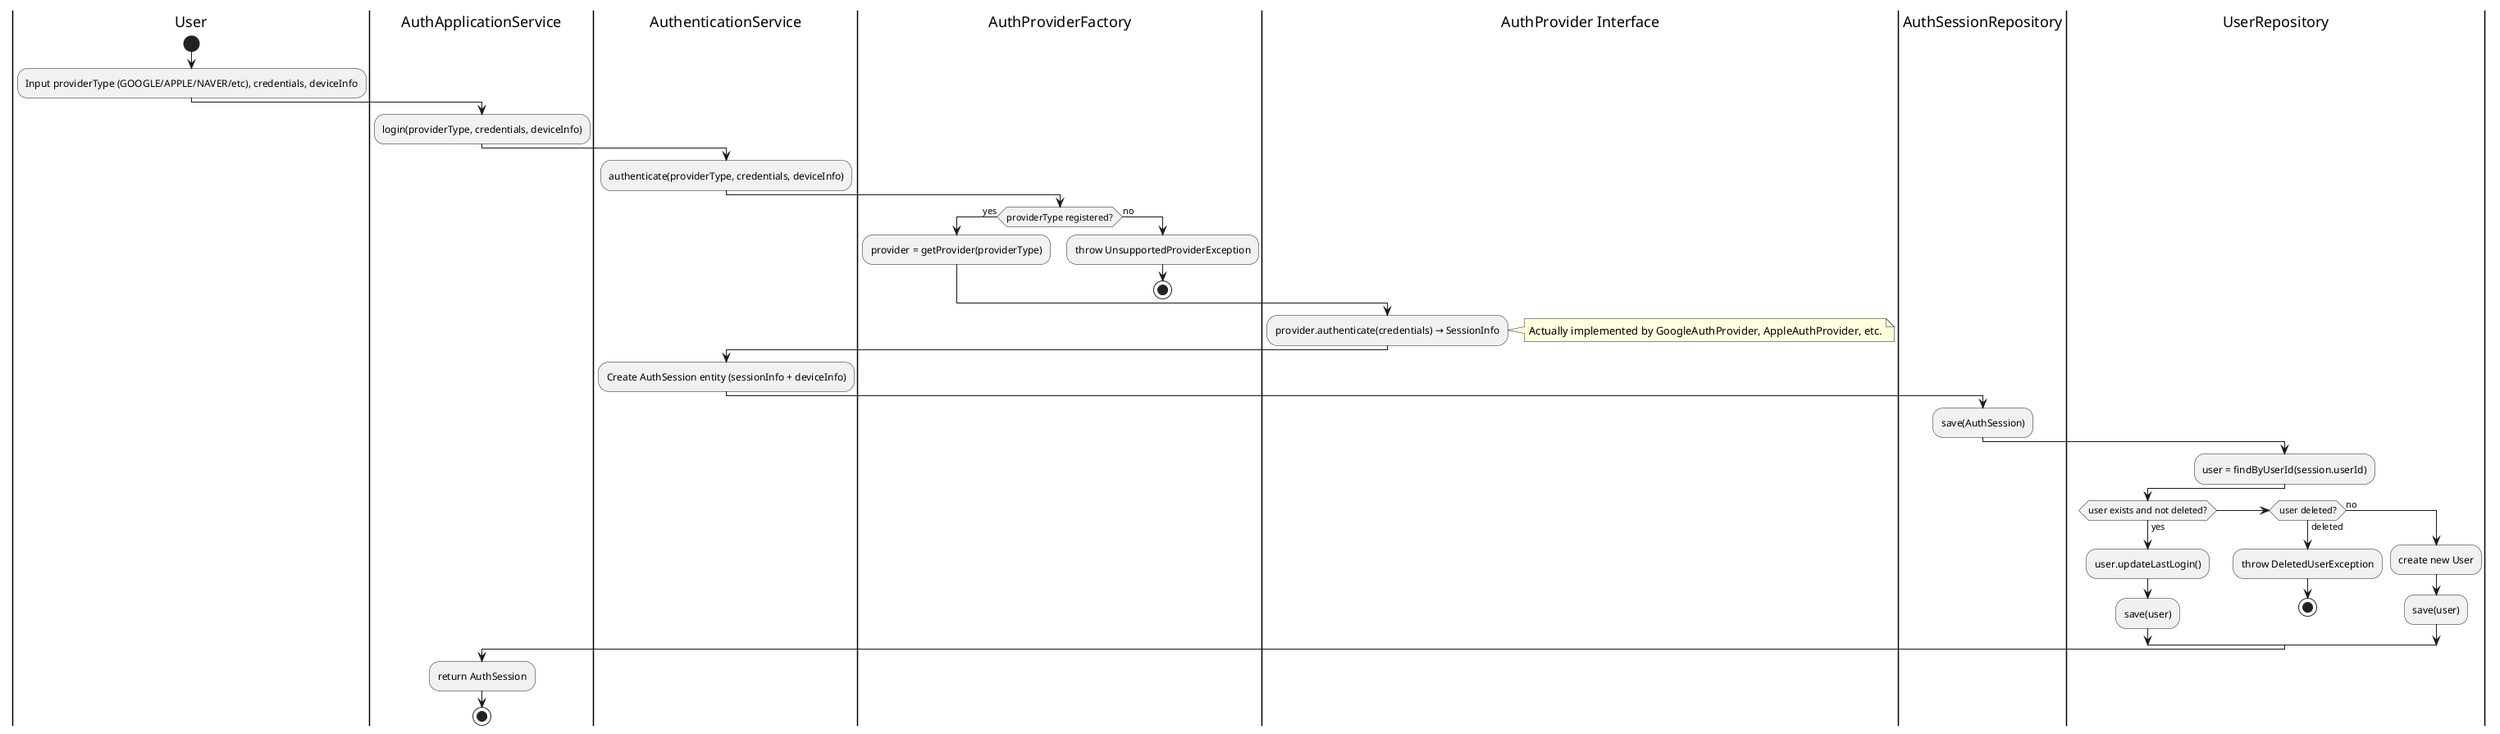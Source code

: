 @startuml ExtendedAuthenticationLoginFlow
|User|
start
:Input providerType (GOOGLE/APPLE/NAVER/etc), credentials, deviceInfo;
|AuthApplicationService|
:login(providerType, credentials, deviceInfo);
|AuthenticationService|
:authenticate(providerType, credentials, deviceInfo);
|AuthProviderFactory|
if (providerType registered?) then (yes)
  :provider = getProvider(providerType);
else (no)
  :throw UnsupportedProviderException;
  stop
endif
|AuthProvider Interface|
:provider.authenticate(credentials) → SessionInfo;
note right: Actually implemented by GoogleAuthProvider, AppleAuthProvider, etc.
|AuthenticationService|
:Create AuthSession entity (sessionInfo + deviceInfo);
|AuthSessionRepository|
:save(AuthSession);
|UserRepository|
:user = findByUserId(session.userId);
if (user exists and not deleted?) then (yes)
  :user.updateLastLogin();
  :save(user);
else if (user deleted?) then (deleted)
  :throw DeletedUserException;
  stop
else (no)
  :create new User;
  :save(user);
endif
|AuthApplicationService|
:return AuthSession;
stop
@enduml
